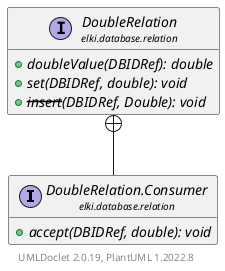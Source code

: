 @startuml
    remove .*\.(Instance|Par|Parameterizer|Factory)$
    set namespaceSeparator none
    hide empty fields
    hide empty methods

    interface "<size:14>DoubleRelation.Consumer\n<size:10>elki.database.relation" as elki.database.relation.DoubleRelation.Consumer [[DoubleRelation.Consumer.html]] {
        {abstract} +accept(DBIDRef, double): void
    }

    interface "<size:14>DoubleRelation\n<size:10>elki.database.relation" as elki.database.relation.DoubleRelation [[DoubleRelation.html]] {
        {abstract} +doubleValue(DBIDRef): double
        {abstract} +set(DBIDRef, double): void
        {abstract} +--insert--(DBIDRef, Double): void
    }

    elki.database.relation.DoubleRelation +-- elki.database.relation.DoubleRelation.Consumer

    center footer UMLDoclet 2.0.19, PlantUML 1.2022.8
@enduml
